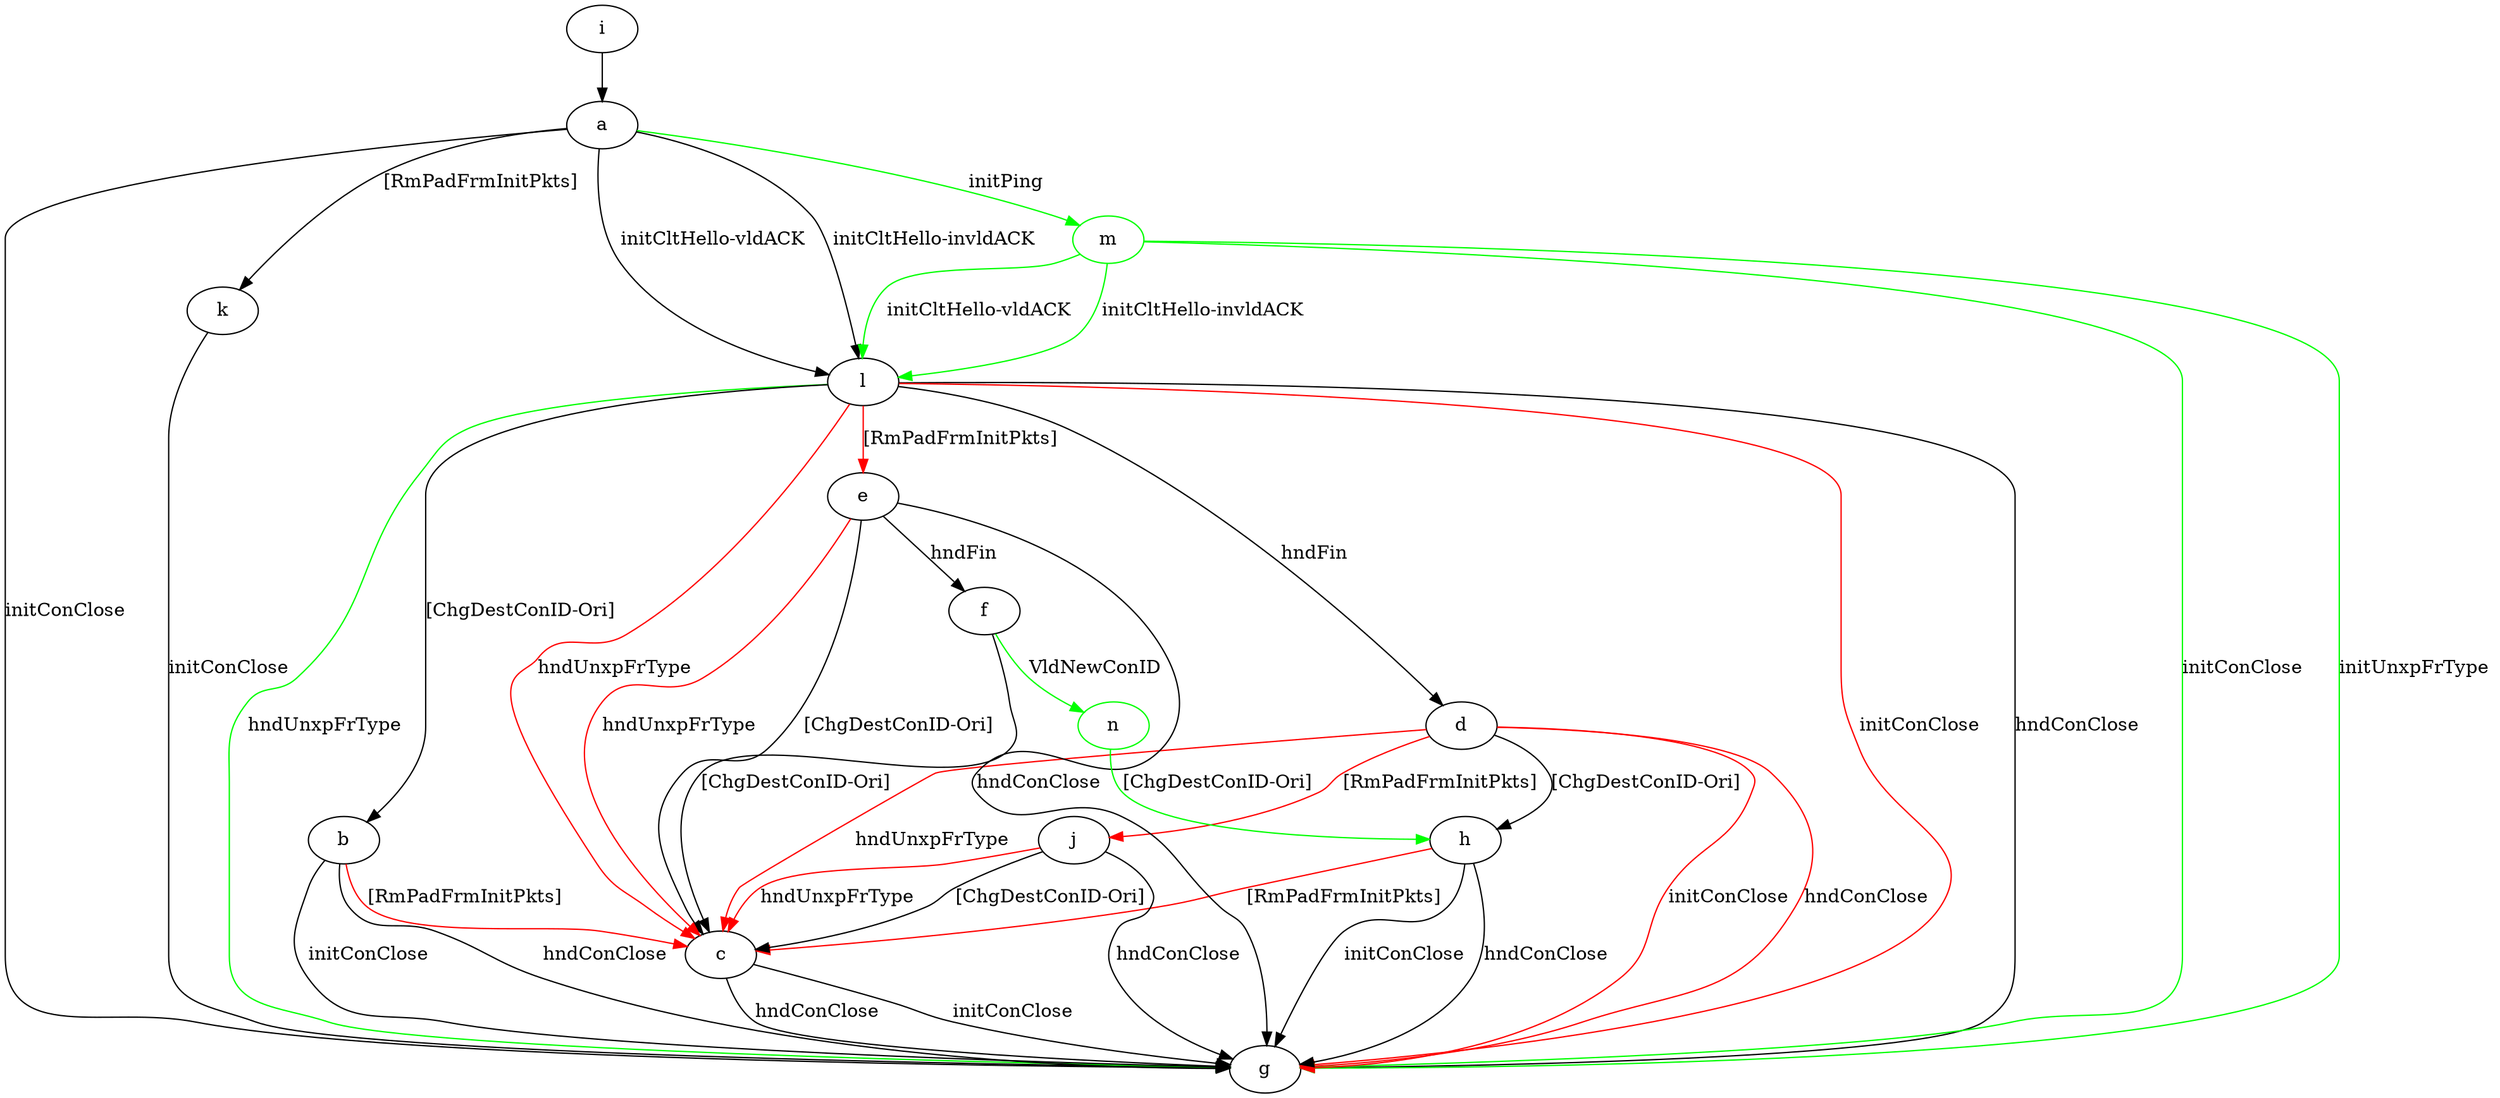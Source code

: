 digraph "" {
	a -> g	[key=0,
		label="initConClose "];
	a -> k	[key=0,
		label="[RmPadFrmInitPkts] "];
	a -> l	[key=0,
		label="initCltHello-vldACK "];
	a -> l	[key=1,
		label="initCltHello-invldACK "];
	m	[color=green];
	a -> m	[key=0,
		color=green,
		label="initPing "];
	b -> c	[key=0,
		color=red,
		label="[RmPadFrmInitPkts] "];
	b -> g	[key=0,
		label="initConClose "];
	b -> g	[key=1,
		label="hndConClose "];
	c -> g	[key=0,
		label="initConClose "];
	c -> g	[key=1,
		label="hndConClose "];
	d -> c	[key=0,
		color=red,
		label="hndUnxpFrType "];
	d -> g	[key=0,
		color=red,
		label="initConClose "];
	d -> g	[key=1,
		color=red,
		label="hndConClose "];
	d -> h	[key=0,
		label="[ChgDestConID-Ori] "];
	d -> j	[key=0,
		color=red,
		label="[RmPadFrmInitPkts] "];
	e -> c	[key=0,
		label="[ChgDestConID-Ori] "];
	e -> c	[key=1,
		color=red,
		label="hndUnxpFrType "];
	e -> f	[key=0,
		label="hndFin "];
	e -> g	[key=0,
		label="hndConClose "];
	f -> c	[key=0,
		label="[ChgDestConID-Ori] "];
	n	[color=green];
	f -> n	[key=0,
		color=green,
		label="VldNewConID "];
	h -> c	[key=0,
		color=red,
		label="[RmPadFrmInitPkts] "];
	h -> g	[key=0,
		label="initConClose "];
	h -> g	[key=1,
		label="hndConClose "];
	i -> a	[key=0];
	j -> c	[key=0,
		label="[ChgDestConID-Ori] "];
	j -> c	[key=1,
		color=red,
		label="hndUnxpFrType "];
	j -> g	[key=0,
		label="hndConClose "];
	k -> g	[key=0,
		label="initConClose "];
	l -> b	[key=0,
		label="[ChgDestConID-Ori] "];
	l -> c	[key=0,
		color=red,
		label="hndUnxpFrType "];
	l -> d	[key=0,
		label="hndFin "];
	l -> e	[key=0,
		color=red,
		label="[RmPadFrmInitPkts] "];
	l -> g	[key=0,
		label="hndConClose "];
	l -> g	[key=1,
		color=green,
		label="hndUnxpFrType "];
	l -> g	[key=2,
		color=red,
		label="initConClose "];
	m -> g	[key=0,
		color=green,
		label="initConClose "];
	m -> g	[key=1,
		color=green,
		label="initUnxpFrType "];
	m -> l	[key=0,
		color=green,
		label="initCltHello-vldACK "];
	m -> l	[key=1,
		color=green,
		label="initCltHello-invldACK "];
	n -> h	[key=0,
		color=green,
		label="[ChgDestConID-Ori] "];
}
